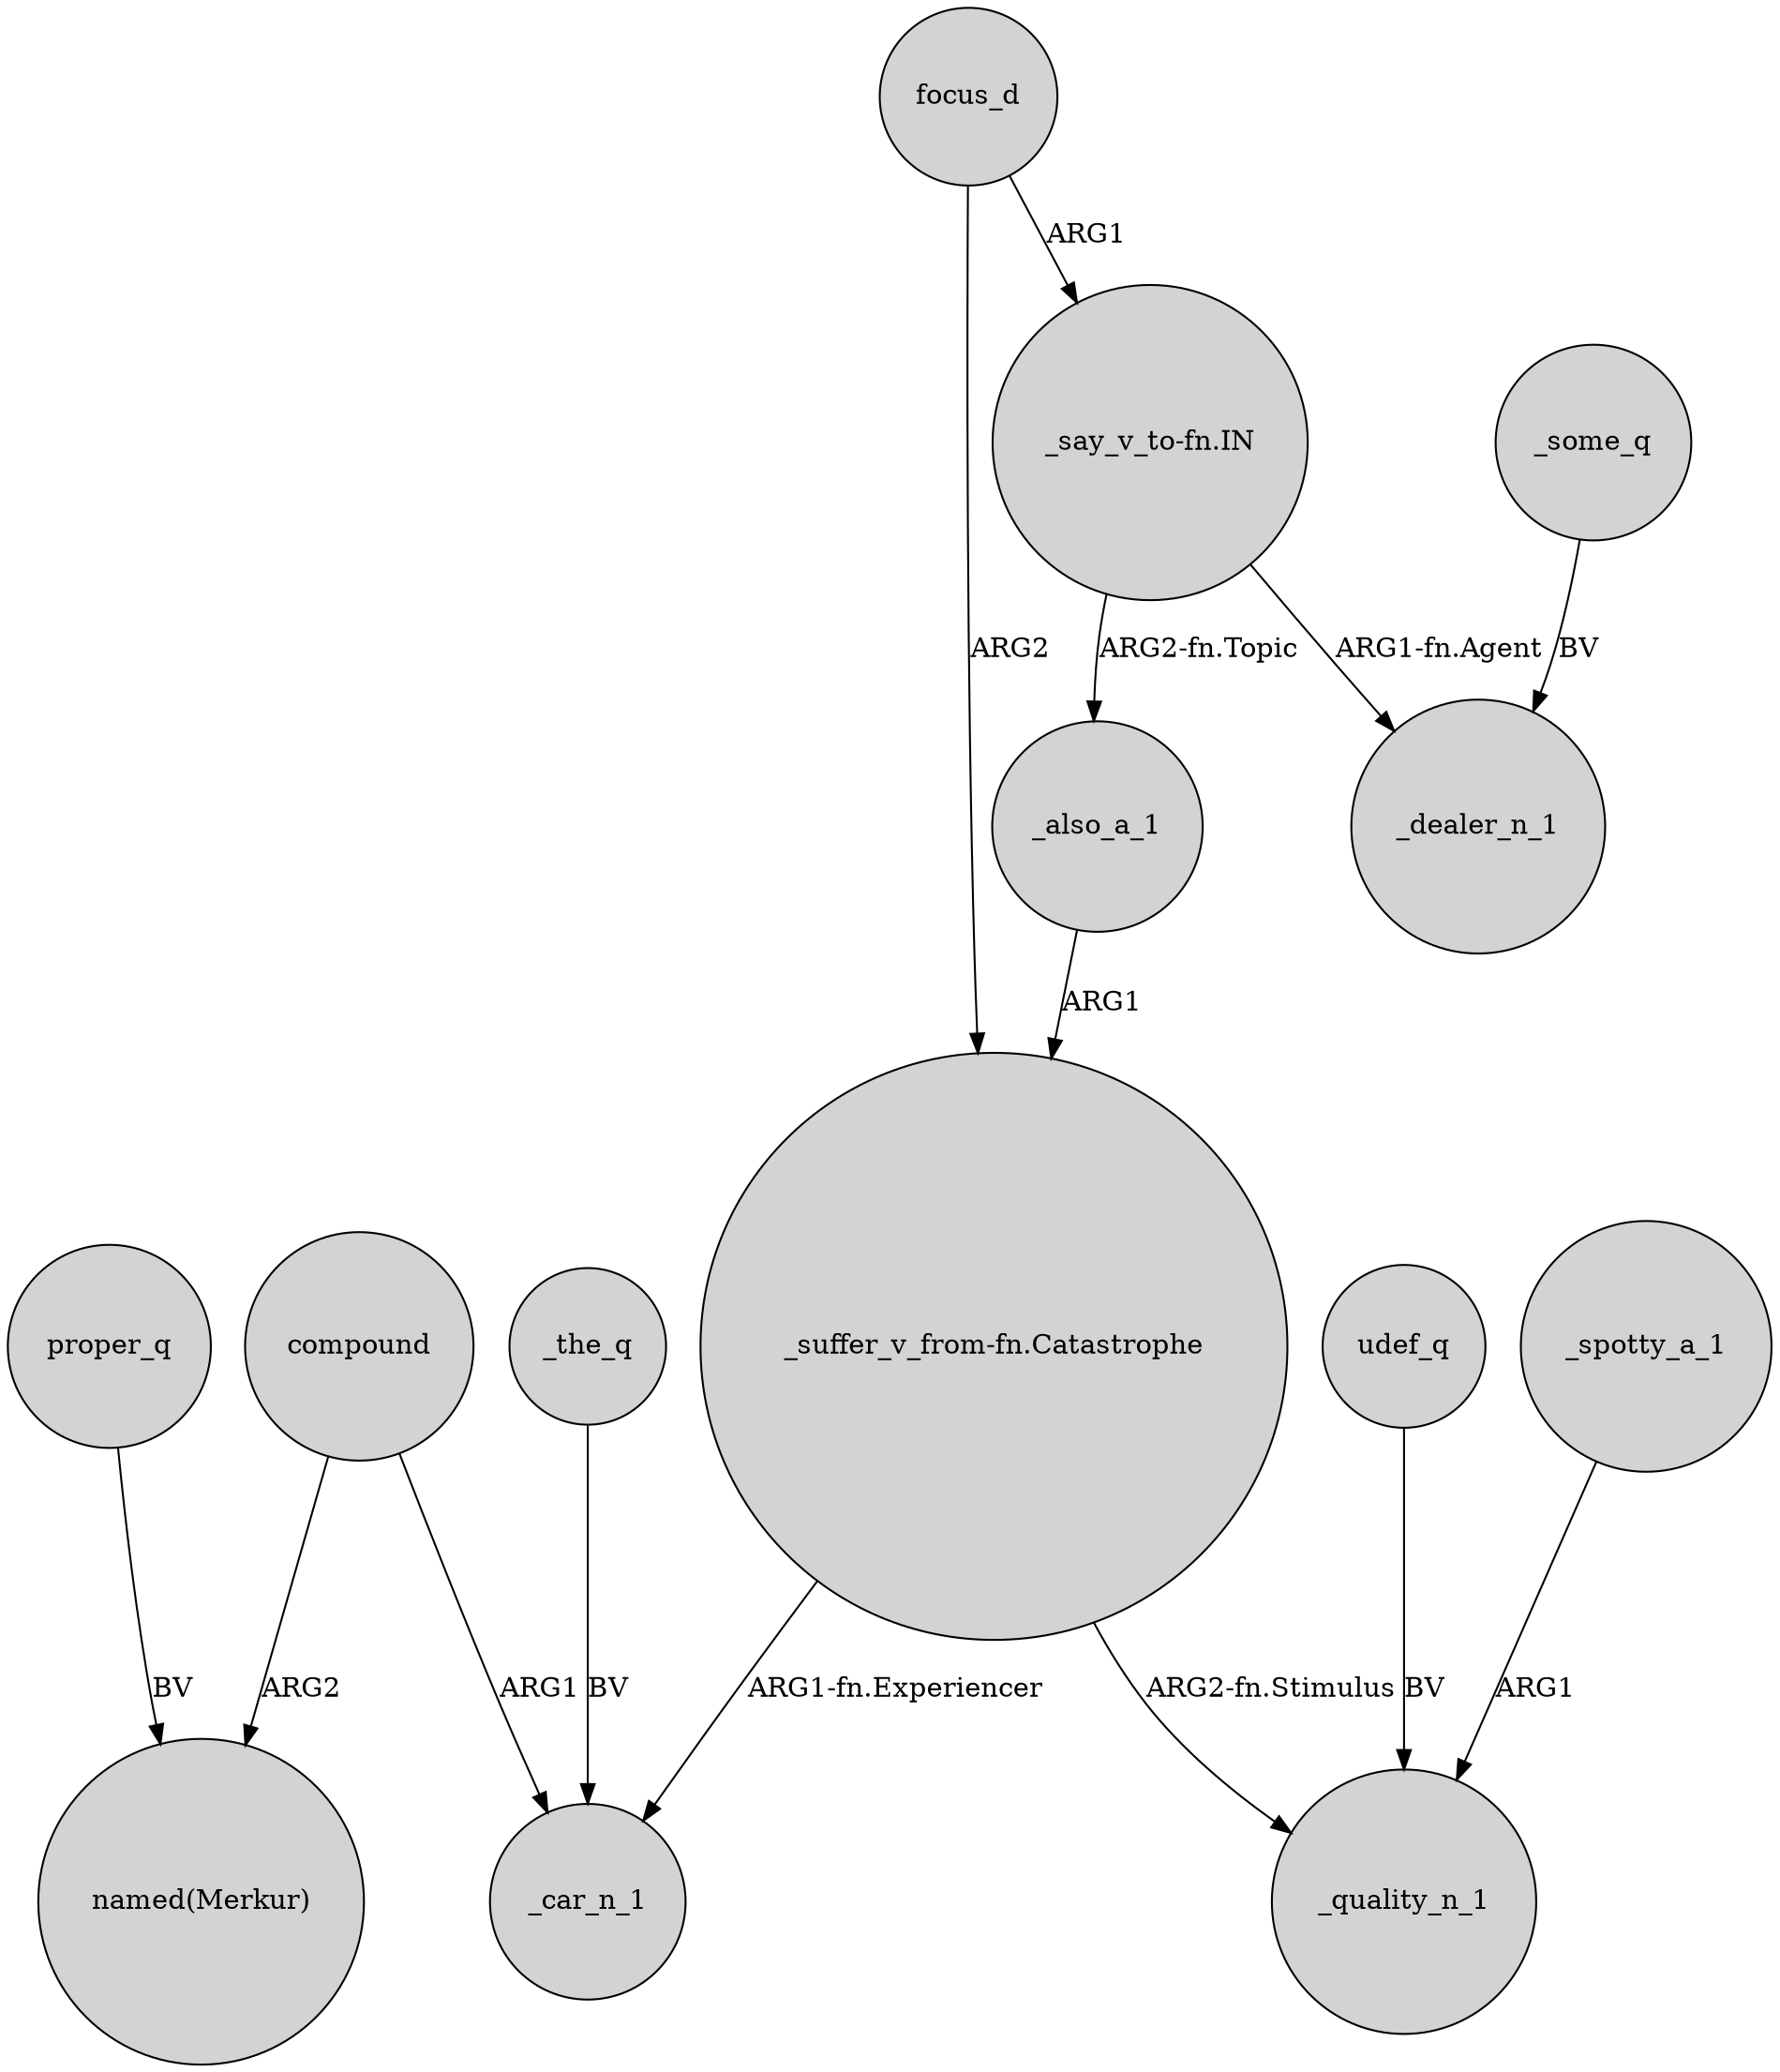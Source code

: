 digraph {
	node [shape=circle style=filled]
	"_suffer_v_from-fn.Catastrophe" -> _car_n_1 [label="ARG1-fn.Experiencer"]
	compound -> _car_n_1 [label=ARG1]
	_the_q -> _car_n_1 [label=BV]
	udef_q -> _quality_n_1 [label=BV]
	"_suffer_v_from-fn.Catastrophe" -> _quality_n_1 [label="ARG2-fn.Stimulus"]
	_some_q -> _dealer_n_1 [label=BV]
	focus_d -> "_suffer_v_from-fn.Catastrophe" [label=ARG2]
	"_say_v_to-fn.IN" -> _also_a_1 [label="ARG2-fn.Topic"]
	"_say_v_to-fn.IN" -> _dealer_n_1 [label="ARG1-fn.Agent"]
	proper_q -> "named(Merkur)" [label=BV]
	_also_a_1 -> "_suffer_v_from-fn.Catastrophe" [label=ARG1]
	_spotty_a_1 -> _quality_n_1 [label=ARG1]
	compound -> "named(Merkur)" [label=ARG2]
	focus_d -> "_say_v_to-fn.IN" [label=ARG1]
}
